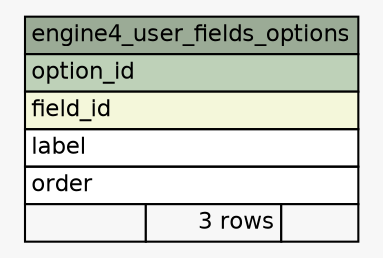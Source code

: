 // dot 2.38.0 on Windows 10 10.0
// SchemaSpy rev 590
digraph "engine4_user_fields_options" {
  graph [
    rankdir="RL"
    bgcolor="#f7f7f7"
    nodesep="0.18"
    ranksep="0.46"
    fontname="Helvetica"
    fontsize="11"
  ];
  node [
    fontname="Helvetica"
    fontsize="11"
    shape="plaintext"
  ];
  edge [
    arrowsize="0.8"
  ];
  "engine4_user_fields_options" [
    label=<
    <TABLE BORDER="0" CELLBORDER="1" CELLSPACING="0" BGCOLOR="#ffffff">
      <TR><TD COLSPAN="3" BGCOLOR="#9bab96" ALIGN="CENTER">engine4_user_fields_options</TD></TR>
      <TR><TD PORT="option_id" COLSPAN="3" BGCOLOR="#bed1b8" ALIGN="LEFT">option_id</TD></TR>
      <TR><TD PORT="field_id" COLSPAN="3" BGCOLOR="#f4f7da" ALIGN="LEFT">field_id</TD></TR>
      <TR><TD PORT="label" COLSPAN="3" ALIGN="LEFT">label</TD></TR>
      <TR><TD PORT="order" COLSPAN="3" ALIGN="LEFT">order</TD></TR>
      <TR><TD ALIGN="LEFT" BGCOLOR="#f7f7f7">  </TD><TD ALIGN="RIGHT" BGCOLOR="#f7f7f7">3 rows</TD><TD ALIGN="RIGHT" BGCOLOR="#f7f7f7">  </TD></TR>
    </TABLE>>
    URL="tables/engine4_user_fields_options.html"
    tooltip="engine4_user_fields_options"
  ];
}
